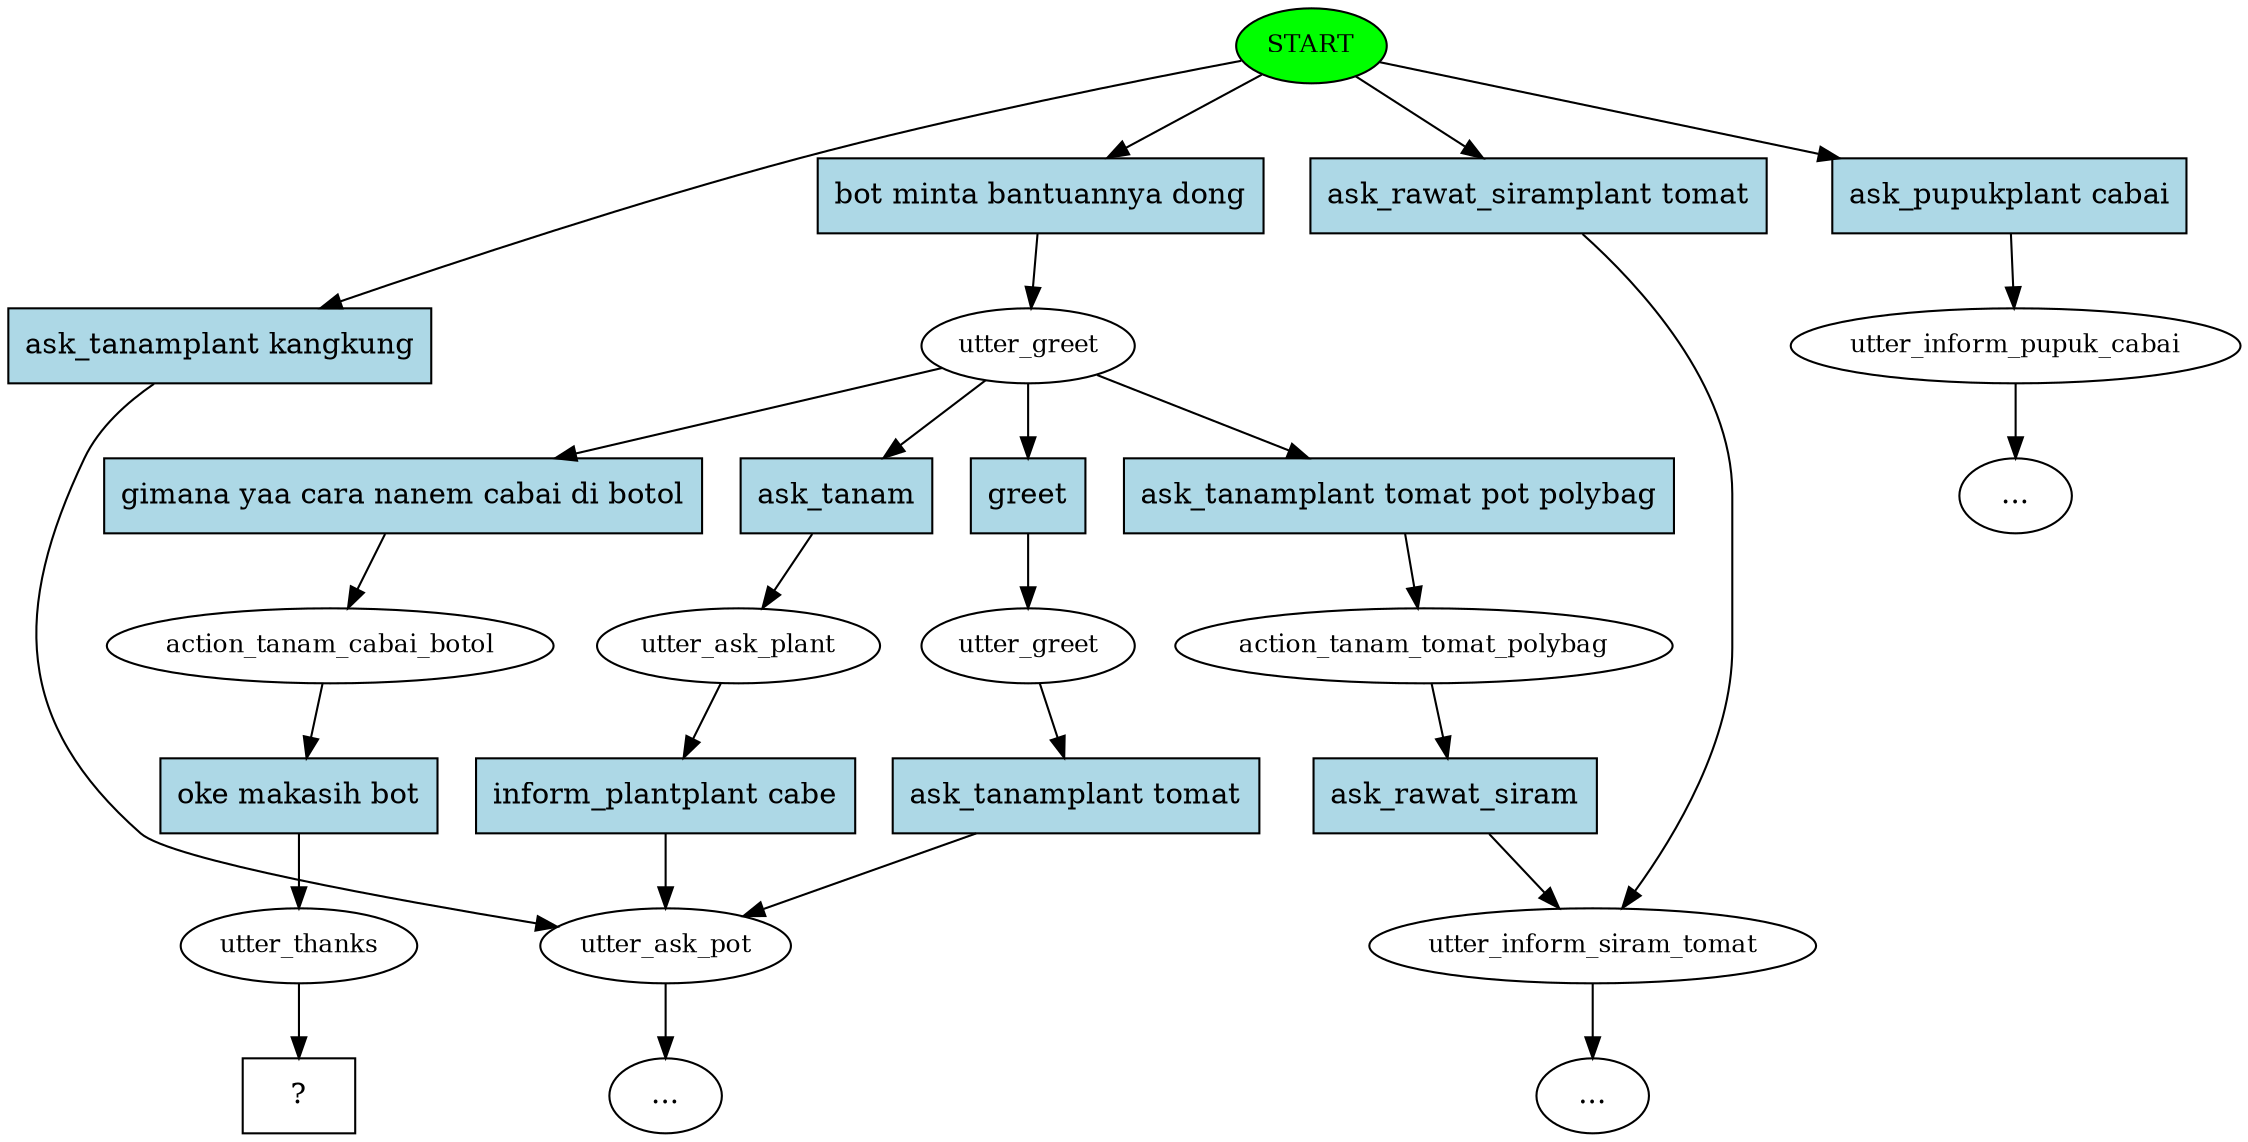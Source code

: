 digraph  {
0 [class="start active", fillcolor=green, fontsize=12, label=START, style=filled];
1 [class=active, fontsize=12, label=utter_greet];
2 [class="", fontsize=12, label=utter_ask_plant];
3 [class="", fontsize=12, label=utter_ask_pot];
11 [class="", fontsize=12, label=utter_greet];
"-8" [class=ellipsis, label="..."];
18 [class="", fontsize=12, label=action_tanam_tomat_polybag];
19 [class="", fontsize=12, label=utter_inform_siram_tomat];
20 [class="", fontsize=12, label=utter_inform_pupuk_cabai];
"-10" [class=ellipsis, label="..."];
"-11" [class=ellipsis, label="..."];
23 [class=active, fontsize=12, label=action_tanam_cabai_botol];
24 [class=active, fontsize=12, label=utter_thanks];
25 [class="intent dashed active", label="  ?  ", shape=rect];
26 [class="intent active", fillcolor=lightblue, label="bot minta bantuannya dong", shape=rect, style=filled];
27 [class=intent, fillcolor=lightblue, label="ask_pupukplant cabai", shape=rect, style=filled];
28 [class=intent, fillcolor=lightblue, label="ask_tanamplant kangkung", shape=rect, style=filled];
29 [class=intent, fillcolor=lightblue, label="ask_rawat_siramplant tomat", shape=rect, style=filled];
30 [class=intent, fillcolor=lightblue, label=ask_tanam, shape=rect, style=filled];
31 [class=intent, fillcolor=lightblue, label=greet, shape=rect, style=filled];
32 [class=intent, fillcolor=lightblue, label="ask_tanamplant tomat pot polybag", shape=rect, style=filled];
33 [class="intent active", fillcolor=lightblue, label="gimana yaa cara nanem cabai di botol", shape=rect, style=filled];
34 [class=intent, fillcolor=lightblue, label="inform_plantplant cabe", shape=rect, style=filled];
35 [class=intent, fillcolor=lightblue, label="ask_tanamplant tomat", shape=rect, style=filled];
36 [class=intent, fillcolor=lightblue, label=ask_rawat_siram, shape=rect, style=filled];
37 [class="intent active", fillcolor=lightblue, label="oke makasih bot", shape=rect, style=filled];
0 -> 26  [class=active, key=0];
0 -> 27  [class="", key=0];
0 -> 28  [class="", key=0];
0 -> 29  [class="", key=0];
1 -> 30  [class="", key=0];
1 -> 31  [class="", key=0];
1 -> 32  [class="", key=0];
1 -> 33  [class=active, key=0];
2 -> 34  [class="", key=0];
3 -> "-8"  [class="", key=NONE, label=""];
11 -> 35  [class="", key=0];
18 -> 36  [class="", key=0];
19 -> "-11"  [class="", key=NONE, label=""];
20 -> "-10"  [class="", key=NONE, label=""];
23 -> 37  [class=active, key=0];
24 -> 25  [class=active, key=NONE, label=""];
26 -> 1  [class=active, key=0];
27 -> 20  [class="", key=0];
28 -> 3  [class="", key=0];
29 -> 19  [class="", key=0];
30 -> 2  [class="", key=0];
31 -> 11  [class="", key=0];
32 -> 18  [class="", key=0];
33 -> 23  [class=active, key=0];
34 -> 3  [class="", key=0];
35 -> 3  [class="", key=0];
36 -> 19  [class="", key=0];
37 -> 24  [class=active, key=0];
}
